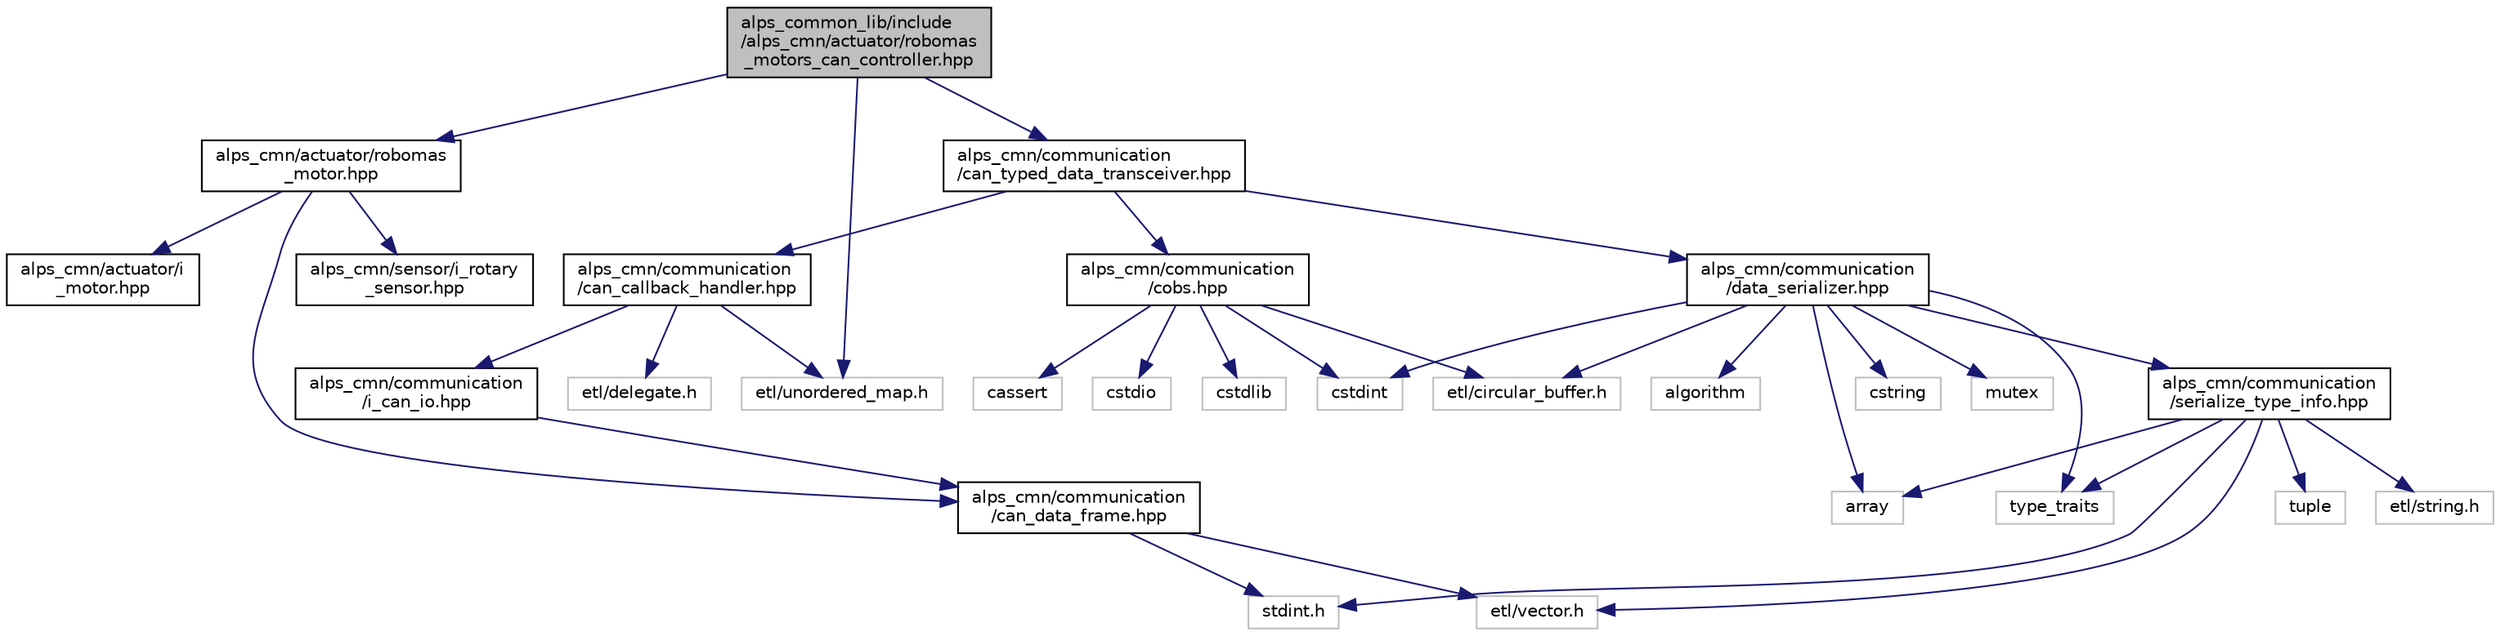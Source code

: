 digraph "alps_common_lib/include/alps_cmn/actuator/robomas_motors_can_controller.hpp"
{
 // LATEX_PDF_SIZE
  edge [fontname="Helvetica",fontsize="10",labelfontname="Helvetica",labelfontsize="10"];
  node [fontname="Helvetica",fontsize="10",shape=record];
  Node1 [label="alps_common_lib/include\l/alps_cmn/actuator/robomas\l_motors_can_controller.hpp",height=0.2,width=0.4,color="black", fillcolor="grey75", style="filled", fontcolor="black",tooltip=" "];
  Node1 -> Node2 [color="midnightblue",fontsize="10",style="solid",fontname="Helvetica"];
  Node2 [label="alps_cmn/actuator/robomas\l_motor.hpp",height=0.2,width=0.4,color="black", fillcolor="white", style="filled",URL="$robomas__motor_8hpp.html",tooltip="ロボマスモータのライブラリ"];
  Node2 -> Node3 [color="midnightblue",fontsize="10",style="solid",fontname="Helvetica"];
  Node3 [label="alps_cmn/actuator/i\l_motor.hpp",height=0.2,width=0.4,color="black", fillcolor="white", style="filled",URL="$i__motor_8hpp.html",tooltip=" "];
  Node2 -> Node4 [color="midnightblue",fontsize="10",style="solid",fontname="Helvetica"];
  Node4 [label="alps_cmn/communication\l/can_data_frame.hpp",height=0.2,width=0.4,color="black", fillcolor="white", style="filled",URL="$can__data__frame_8hpp.html",tooltip="CANフレームを表す構造体"];
  Node4 -> Node5 [color="midnightblue",fontsize="10",style="solid",fontname="Helvetica"];
  Node5 [label="stdint.h",height=0.2,width=0.4,color="grey75", fillcolor="white", style="filled",tooltip=" "];
  Node4 -> Node6 [color="midnightblue",fontsize="10",style="solid",fontname="Helvetica"];
  Node6 [label="etl/vector.h",height=0.2,width=0.4,color="grey75", fillcolor="white", style="filled",tooltip=" "];
  Node2 -> Node7 [color="midnightblue",fontsize="10",style="solid",fontname="Helvetica"];
  Node7 [label="alps_cmn/sensor/i_rotary\l_sensor.hpp",height=0.2,width=0.4,color="black", fillcolor="white", style="filled",URL="$i__rotary__sensor_8hpp.html",tooltip=" "];
  Node1 -> Node8 [color="midnightblue",fontsize="10",style="solid",fontname="Helvetica"];
  Node8 [label="alps_cmn/communication\l/can_typed_data_transceiver.hpp",height=0.2,width=0.4,color="black", fillcolor="white", style="filled",URL="$can__typed__data__transceiver_8hpp.html",tooltip="CAN通信で型付けされたデータの送受信を行うライブラリ"];
  Node8 -> Node9 [color="midnightblue",fontsize="10",style="solid",fontname="Helvetica"];
  Node9 [label="alps_cmn/communication\l/can_callback_handler.hpp",height=0.2,width=0.4,color="black", fillcolor="white", style="filled",URL="$can__callback__handler_8hpp.html",tooltip="CANデータフレームをコールバックで処理するためのライブラリ"];
  Node9 -> Node10 [color="midnightblue",fontsize="10",style="solid",fontname="Helvetica"];
  Node10 [label="alps_cmn/communication\l/i_can_io.hpp",height=0.2,width=0.4,color="black", fillcolor="white", style="filled",URL="$i__can__io_8hpp.html",tooltip=" "];
  Node10 -> Node4 [color="midnightblue",fontsize="10",style="solid",fontname="Helvetica"];
  Node9 -> Node11 [color="midnightblue",fontsize="10",style="solid",fontname="Helvetica"];
  Node11 [label="etl/delegate.h",height=0.2,width=0.4,color="grey75", fillcolor="white", style="filled",tooltip=" "];
  Node9 -> Node12 [color="midnightblue",fontsize="10",style="solid",fontname="Helvetica"];
  Node12 [label="etl/unordered_map.h",height=0.2,width=0.4,color="grey75", fillcolor="white", style="filled",tooltip=" "];
  Node8 -> Node13 [color="midnightblue",fontsize="10",style="solid",fontname="Helvetica"];
  Node13 [label="alps_cmn/communication\l/cobs.hpp",height=0.2,width=0.4,color="black", fillcolor="white", style="filled",URL="$cobs_8hpp.html",tooltip="COBS変換ライブラリ"];
  Node13 -> Node14 [color="midnightblue",fontsize="10",style="solid",fontname="Helvetica"];
  Node14 [label="cassert",height=0.2,width=0.4,color="grey75", fillcolor="white", style="filled",tooltip=" "];
  Node13 -> Node15 [color="midnightblue",fontsize="10",style="solid",fontname="Helvetica"];
  Node15 [label="cstdint",height=0.2,width=0.4,color="grey75", fillcolor="white", style="filled",tooltip=" "];
  Node13 -> Node16 [color="midnightblue",fontsize="10",style="solid",fontname="Helvetica"];
  Node16 [label="cstdio",height=0.2,width=0.4,color="grey75", fillcolor="white", style="filled",tooltip=" "];
  Node13 -> Node17 [color="midnightblue",fontsize="10",style="solid",fontname="Helvetica"];
  Node17 [label="cstdlib",height=0.2,width=0.4,color="grey75", fillcolor="white", style="filled",tooltip=" "];
  Node13 -> Node18 [color="midnightblue",fontsize="10",style="solid",fontname="Helvetica"];
  Node18 [label="etl/circular_buffer.h",height=0.2,width=0.4,color="grey75", fillcolor="white", style="filled",tooltip=" "];
  Node8 -> Node19 [color="midnightblue",fontsize="10",style="solid",fontname="Helvetica"];
  Node19 [label="alps_cmn/communication\l/data_serializer.hpp",height=0.2,width=0.4,color="black", fillcolor="white", style="filled",URL="$data__serializer_8hpp.html",tooltip="データとバイト列の変換ライブラリ"];
  Node19 -> Node20 [color="midnightblue",fontsize="10",style="solid",fontname="Helvetica"];
  Node20 [label="algorithm",height=0.2,width=0.4,color="grey75", fillcolor="white", style="filled",tooltip=" "];
  Node19 -> Node21 [color="midnightblue",fontsize="10",style="solid",fontname="Helvetica"];
  Node21 [label="array",height=0.2,width=0.4,color="grey75", fillcolor="white", style="filled",tooltip=" "];
  Node19 -> Node15 [color="midnightblue",fontsize="10",style="solid",fontname="Helvetica"];
  Node19 -> Node22 [color="midnightblue",fontsize="10",style="solid",fontname="Helvetica"];
  Node22 [label="cstring",height=0.2,width=0.4,color="grey75", fillcolor="white", style="filled",tooltip=" "];
  Node19 -> Node23 [color="midnightblue",fontsize="10",style="solid",fontname="Helvetica"];
  Node23 [label="mutex",height=0.2,width=0.4,color="grey75", fillcolor="white", style="filled",tooltip=" "];
  Node19 -> Node24 [color="midnightblue",fontsize="10",style="solid",fontname="Helvetica"];
  Node24 [label="type_traits",height=0.2,width=0.4,color="grey75", fillcolor="white", style="filled",tooltip=" "];
  Node19 -> Node25 [color="midnightblue",fontsize="10",style="solid",fontname="Helvetica"];
  Node25 [label="alps_cmn/communication\l/serialize_type_info.hpp",height=0.2,width=0.4,color="black", fillcolor="white", style="filled",URL="$serialize__type__info_8hpp.html",tooltip="DataSeializerで変換する型に関する情報"];
  Node25 -> Node5 [color="midnightblue",fontsize="10",style="solid",fontname="Helvetica"];
  Node25 -> Node21 [color="midnightblue",fontsize="10",style="solid",fontname="Helvetica"];
  Node25 -> Node26 [color="midnightblue",fontsize="10",style="solid",fontname="Helvetica"];
  Node26 [label="tuple",height=0.2,width=0.4,color="grey75", fillcolor="white", style="filled",tooltip=" "];
  Node25 -> Node24 [color="midnightblue",fontsize="10",style="solid",fontname="Helvetica"];
  Node25 -> Node27 [color="midnightblue",fontsize="10",style="solid",fontname="Helvetica"];
  Node27 [label="etl/string.h",height=0.2,width=0.4,color="grey75", fillcolor="white", style="filled",tooltip=" "];
  Node25 -> Node6 [color="midnightblue",fontsize="10",style="solid",fontname="Helvetica"];
  Node19 -> Node18 [color="midnightblue",fontsize="10",style="solid",fontname="Helvetica"];
  Node1 -> Node12 [color="midnightblue",fontsize="10",style="solid",fontname="Helvetica"];
}
